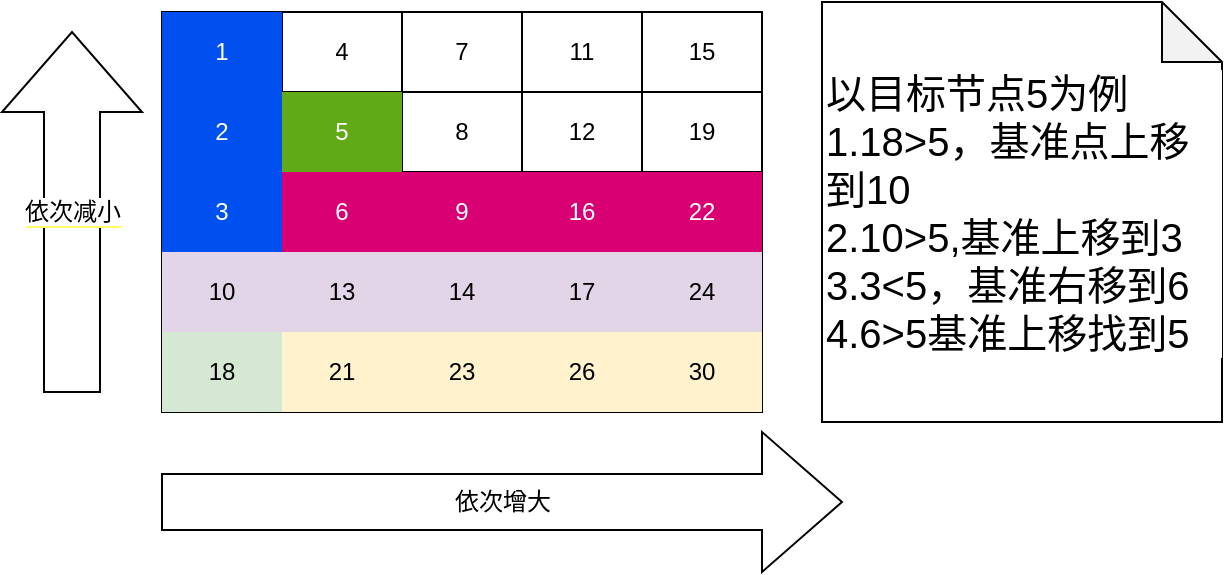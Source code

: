 <mxfile version="15.8.7" type="device"><diagram id="G0-fVtLPvC1sJySAcP1G" name="第 1 页"><mxGraphModel dx="1102" dy="865" grid="1" gridSize="10" guides="1" tooltips="1" connect="1" arrows="1" fold="1" page="1" pageScale="1" pageWidth="827" pageHeight="1169" math="0" shadow="0"><root><mxCell id="0"/><mxCell id="1" parent="0"/><mxCell id="bySm8vZBtIBF3txJYZ4w-1" value="" style="shape=table;startSize=0;container=1;collapsible=0;childLayout=tableLayout;" vertex="1" parent="1"><mxGeometry x="260" y="360" width="300" height="200" as="geometry"/></mxCell><mxCell id="bySm8vZBtIBF3txJYZ4w-2" value="" style="shape=partialRectangle;collapsible=0;dropTarget=0;pointerEvents=0;fillColor=none;top=0;left=0;bottom=0;right=0;points=[[0,0.5],[1,0.5]];portConstraint=eastwest;" vertex="1" parent="bySm8vZBtIBF3txJYZ4w-1"><mxGeometry width="300" height="40" as="geometry"/></mxCell><mxCell id="bySm8vZBtIBF3txJYZ4w-3" value="1" style="shape=partialRectangle;html=1;whiteSpace=wrap;connectable=0;overflow=hidden;fillColor=#0050ef;top=0;left=0;bottom=0;right=0;pointerEvents=1;fontColor=#ffffff;strokeColor=#001DBC;" vertex="1" parent="bySm8vZBtIBF3txJYZ4w-2"><mxGeometry width="60" height="40" as="geometry"><mxRectangle width="60" height="40" as="alternateBounds"/></mxGeometry></mxCell><mxCell id="bySm8vZBtIBF3txJYZ4w-4" value="4" style="shape=partialRectangle;html=1;whiteSpace=wrap;connectable=0;overflow=hidden;fillColor=none;top=0;left=0;bottom=0;right=0;pointerEvents=1;" vertex="1" parent="bySm8vZBtIBF3txJYZ4w-2"><mxGeometry x="60" width="60" height="40" as="geometry"><mxRectangle width="60" height="40" as="alternateBounds"/></mxGeometry></mxCell><mxCell id="bySm8vZBtIBF3txJYZ4w-5" value="7" style="shape=partialRectangle;html=1;whiteSpace=wrap;connectable=0;overflow=hidden;fillColor=none;top=0;left=0;bottom=0;right=0;pointerEvents=1;" vertex="1" parent="bySm8vZBtIBF3txJYZ4w-2"><mxGeometry x="120" width="60" height="40" as="geometry"><mxRectangle width="60" height="40" as="alternateBounds"/></mxGeometry></mxCell><mxCell id="bySm8vZBtIBF3txJYZ4w-6" value="11" style="shape=partialRectangle;html=1;whiteSpace=wrap;connectable=0;overflow=hidden;fillColor=none;top=0;left=0;bottom=0;right=0;pointerEvents=1;" vertex="1" parent="bySm8vZBtIBF3txJYZ4w-2"><mxGeometry x="180" width="60" height="40" as="geometry"><mxRectangle width="60" height="40" as="alternateBounds"/></mxGeometry></mxCell><mxCell id="bySm8vZBtIBF3txJYZ4w-7" value="15" style="shape=partialRectangle;html=1;whiteSpace=wrap;connectable=0;overflow=hidden;fillColor=none;top=0;left=0;bottom=0;right=0;pointerEvents=1;" vertex="1" parent="bySm8vZBtIBF3txJYZ4w-2"><mxGeometry x="240" width="60" height="40" as="geometry"><mxRectangle width="60" height="40" as="alternateBounds"/></mxGeometry></mxCell><mxCell id="bySm8vZBtIBF3txJYZ4w-8" value="" style="shape=partialRectangle;collapsible=0;dropTarget=0;pointerEvents=0;fillColor=none;top=0;left=0;bottom=0;right=0;points=[[0,0.5],[1,0.5]];portConstraint=eastwest;" vertex="1" parent="bySm8vZBtIBF3txJYZ4w-1"><mxGeometry y="40" width="300" height="40" as="geometry"/></mxCell><mxCell id="bySm8vZBtIBF3txJYZ4w-9" value="2" style="shape=partialRectangle;html=1;whiteSpace=wrap;connectable=0;overflow=hidden;fillColor=#0050ef;top=0;left=0;bottom=0;right=0;pointerEvents=1;fontColor=#ffffff;strokeColor=#001DBC;" vertex="1" parent="bySm8vZBtIBF3txJYZ4w-8"><mxGeometry width="60" height="40" as="geometry"><mxRectangle width="60" height="40" as="alternateBounds"/></mxGeometry></mxCell><mxCell id="bySm8vZBtIBF3txJYZ4w-10" value="5" style="shape=partialRectangle;html=1;whiteSpace=wrap;connectable=0;overflow=hidden;fillColor=#60a917;top=0;left=0;bottom=0;right=0;pointerEvents=1;fontColor=#ffffff;strokeColor=#2D7600;" vertex="1" parent="bySm8vZBtIBF3txJYZ4w-8"><mxGeometry x="60" width="60" height="40" as="geometry"><mxRectangle width="60" height="40" as="alternateBounds"/></mxGeometry></mxCell><mxCell id="bySm8vZBtIBF3txJYZ4w-11" value="8" style="shape=partialRectangle;html=1;whiteSpace=wrap;connectable=0;overflow=hidden;fillColor=none;top=0;left=0;bottom=0;right=0;pointerEvents=1;" vertex="1" parent="bySm8vZBtIBF3txJYZ4w-8"><mxGeometry x="120" width="60" height="40" as="geometry"><mxRectangle width="60" height="40" as="alternateBounds"/></mxGeometry></mxCell><mxCell id="bySm8vZBtIBF3txJYZ4w-12" value="12" style="shape=partialRectangle;html=1;whiteSpace=wrap;connectable=0;overflow=hidden;fillColor=none;top=0;left=0;bottom=0;right=0;pointerEvents=1;" vertex="1" parent="bySm8vZBtIBF3txJYZ4w-8"><mxGeometry x="180" width="60" height="40" as="geometry"><mxRectangle width="60" height="40" as="alternateBounds"/></mxGeometry></mxCell><mxCell id="bySm8vZBtIBF3txJYZ4w-13" value="19" style="shape=partialRectangle;html=1;whiteSpace=wrap;connectable=0;overflow=hidden;fillColor=none;top=0;left=0;bottom=0;right=0;pointerEvents=1;" vertex="1" parent="bySm8vZBtIBF3txJYZ4w-8"><mxGeometry x="240" width="60" height="40" as="geometry"><mxRectangle width="60" height="40" as="alternateBounds"/></mxGeometry></mxCell><mxCell id="bySm8vZBtIBF3txJYZ4w-14" value="" style="shape=partialRectangle;collapsible=0;dropTarget=0;pointerEvents=0;fillColor=none;top=0;left=0;bottom=0;right=0;points=[[0,0.5],[1,0.5]];portConstraint=eastwest;" vertex="1" parent="bySm8vZBtIBF3txJYZ4w-1"><mxGeometry y="80" width="300" height="40" as="geometry"/></mxCell><mxCell id="bySm8vZBtIBF3txJYZ4w-15" value="3" style="shape=partialRectangle;html=1;whiteSpace=wrap;connectable=0;overflow=hidden;fillColor=#0050ef;top=0;left=0;bottom=0;right=0;pointerEvents=1;fontColor=#ffffff;strokeColor=#001DBC;" vertex="1" parent="bySm8vZBtIBF3txJYZ4w-14"><mxGeometry width="60" height="40" as="geometry"><mxRectangle width="60" height="40" as="alternateBounds"/></mxGeometry></mxCell><mxCell id="bySm8vZBtIBF3txJYZ4w-16" value="6" style="shape=partialRectangle;html=1;whiteSpace=wrap;connectable=0;overflow=hidden;fillColor=#d80073;top=0;left=0;bottom=0;right=0;pointerEvents=1;fontColor=#ffffff;strokeColor=#A50040;" vertex="1" parent="bySm8vZBtIBF3txJYZ4w-14"><mxGeometry x="60" width="60" height="40" as="geometry"><mxRectangle width="60" height="40" as="alternateBounds"/></mxGeometry></mxCell><mxCell id="bySm8vZBtIBF3txJYZ4w-17" value="9" style="shape=partialRectangle;html=1;whiteSpace=wrap;connectable=0;overflow=hidden;fillColor=#d80073;top=0;left=0;bottom=0;right=0;pointerEvents=1;fontColor=#ffffff;strokeColor=#A50040;" vertex="1" parent="bySm8vZBtIBF3txJYZ4w-14"><mxGeometry x="120" width="60" height="40" as="geometry"><mxRectangle width="60" height="40" as="alternateBounds"/></mxGeometry></mxCell><mxCell id="bySm8vZBtIBF3txJYZ4w-18" value="16" style="shape=partialRectangle;html=1;whiteSpace=wrap;connectable=0;overflow=hidden;fillColor=#d80073;top=0;left=0;bottom=0;right=0;pointerEvents=1;fontColor=#ffffff;strokeColor=#A50040;" vertex="1" parent="bySm8vZBtIBF3txJYZ4w-14"><mxGeometry x="180" width="60" height="40" as="geometry"><mxRectangle width="60" height="40" as="alternateBounds"/></mxGeometry></mxCell><mxCell id="bySm8vZBtIBF3txJYZ4w-19" value="22" style="shape=partialRectangle;html=1;whiteSpace=wrap;connectable=0;overflow=hidden;fillColor=#d80073;top=0;left=0;bottom=0;right=0;pointerEvents=1;fontColor=#ffffff;strokeColor=#A50040;" vertex="1" parent="bySm8vZBtIBF3txJYZ4w-14"><mxGeometry x="240" width="60" height="40" as="geometry"><mxRectangle width="60" height="40" as="alternateBounds"/></mxGeometry></mxCell><mxCell id="bySm8vZBtIBF3txJYZ4w-20" value="" style="shape=partialRectangle;collapsible=0;dropTarget=0;pointerEvents=0;fillColor=none;top=0;left=0;bottom=0;right=0;points=[[0,0.5],[1,0.5]];portConstraint=eastwest;" vertex="1" parent="bySm8vZBtIBF3txJYZ4w-1"><mxGeometry y="120" width="300" height="40" as="geometry"/></mxCell><mxCell id="bySm8vZBtIBF3txJYZ4w-21" value="10" style="shape=partialRectangle;html=1;whiteSpace=wrap;connectable=0;overflow=hidden;top=0;left=0;bottom=0;right=0;pointerEvents=1;fillColor=#e1d5e7;strokeColor=#9673a6;" vertex="1" parent="bySm8vZBtIBF3txJYZ4w-20"><mxGeometry width="60" height="40" as="geometry"><mxRectangle width="60" height="40" as="alternateBounds"/></mxGeometry></mxCell><mxCell id="bySm8vZBtIBF3txJYZ4w-22" value="13" style="shape=partialRectangle;html=1;whiteSpace=wrap;connectable=0;overflow=hidden;fillColor=#e1d5e7;top=0;left=0;bottom=0;right=0;pointerEvents=1;strokeColor=#9673a6;" vertex="1" parent="bySm8vZBtIBF3txJYZ4w-20"><mxGeometry x="60" width="60" height="40" as="geometry"><mxRectangle width="60" height="40" as="alternateBounds"/></mxGeometry></mxCell><mxCell id="bySm8vZBtIBF3txJYZ4w-23" value="14" style="shape=partialRectangle;html=1;whiteSpace=wrap;connectable=0;overflow=hidden;fillColor=#e1d5e7;top=0;left=0;bottom=0;right=0;pointerEvents=1;strokeColor=#9673a6;" vertex="1" parent="bySm8vZBtIBF3txJYZ4w-20"><mxGeometry x="120" width="60" height="40" as="geometry"><mxRectangle width="60" height="40" as="alternateBounds"/></mxGeometry></mxCell><mxCell id="bySm8vZBtIBF3txJYZ4w-24" value="17" style="shape=partialRectangle;html=1;whiteSpace=wrap;connectable=0;overflow=hidden;fillColor=#e1d5e7;top=0;left=0;bottom=0;right=0;pointerEvents=1;strokeColor=#9673a6;" vertex="1" parent="bySm8vZBtIBF3txJYZ4w-20"><mxGeometry x="180" width="60" height="40" as="geometry"><mxRectangle width="60" height="40" as="alternateBounds"/></mxGeometry></mxCell><mxCell id="bySm8vZBtIBF3txJYZ4w-25" value="24" style="shape=partialRectangle;html=1;whiteSpace=wrap;connectable=0;overflow=hidden;fillColor=#e1d5e7;top=0;left=0;bottom=0;right=0;pointerEvents=1;strokeColor=#9673a6;" vertex="1" parent="bySm8vZBtIBF3txJYZ4w-20"><mxGeometry x="240" width="60" height="40" as="geometry"><mxRectangle width="60" height="40" as="alternateBounds"/></mxGeometry></mxCell><mxCell id="bySm8vZBtIBF3txJYZ4w-30" style="shape=partialRectangle;collapsible=0;dropTarget=0;pointerEvents=0;fillColor=none;top=0;left=0;bottom=0;right=0;points=[[0,0.5],[1,0.5]];portConstraint=eastwest;" vertex="1" parent="bySm8vZBtIBF3txJYZ4w-1"><mxGeometry y="160" width="300" height="40" as="geometry"/></mxCell><mxCell id="bySm8vZBtIBF3txJYZ4w-31" value="18" style="shape=partialRectangle;html=1;whiteSpace=wrap;connectable=0;overflow=hidden;fillColor=#d5e8d4;top=0;left=0;bottom=0;right=0;pointerEvents=1;strokeColor=#82b366;" vertex="1" parent="bySm8vZBtIBF3txJYZ4w-30"><mxGeometry width="60" height="40" as="geometry"><mxRectangle width="60" height="40" as="alternateBounds"/></mxGeometry></mxCell><mxCell id="bySm8vZBtIBF3txJYZ4w-32" value="21" style="shape=partialRectangle;html=1;whiteSpace=wrap;connectable=0;overflow=hidden;fillColor=#fff2cc;top=0;left=0;bottom=0;right=0;pointerEvents=1;strokeColor=#d6b656;" vertex="1" parent="bySm8vZBtIBF3txJYZ4w-30"><mxGeometry x="60" width="60" height="40" as="geometry"><mxRectangle width="60" height="40" as="alternateBounds"/></mxGeometry></mxCell><mxCell id="bySm8vZBtIBF3txJYZ4w-33" value="23" style="shape=partialRectangle;html=1;whiteSpace=wrap;connectable=0;overflow=hidden;fillColor=#fff2cc;top=0;left=0;bottom=0;right=0;pointerEvents=1;strokeColor=#d6b656;" vertex="1" parent="bySm8vZBtIBF3txJYZ4w-30"><mxGeometry x="120" width="60" height="40" as="geometry"><mxRectangle width="60" height="40" as="alternateBounds"/></mxGeometry></mxCell><mxCell id="bySm8vZBtIBF3txJYZ4w-34" value="26" style="shape=partialRectangle;html=1;whiteSpace=wrap;connectable=0;overflow=hidden;fillColor=#fff2cc;top=0;left=0;bottom=0;right=0;pointerEvents=1;strokeColor=#d6b656;" vertex="1" parent="bySm8vZBtIBF3txJYZ4w-30"><mxGeometry x="180" width="60" height="40" as="geometry"><mxRectangle width="60" height="40" as="alternateBounds"/></mxGeometry></mxCell><mxCell id="bySm8vZBtIBF3txJYZ4w-35" value="30" style="shape=partialRectangle;html=1;whiteSpace=wrap;connectable=0;overflow=hidden;fillColor=#fff2cc;top=0;left=0;bottom=0;right=0;pointerEvents=1;strokeColor=#d6b656;" vertex="1" parent="bySm8vZBtIBF3txJYZ4w-30"><mxGeometry x="240" width="60" height="40" as="geometry"><mxRectangle width="60" height="40" as="alternateBounds"/></mxGeometry></mxCell><mxCell id="bySm8vZBtIBF3txJYZ4w-36" value="&lt;span style=&quot;background-color: rgb(255 , 255 , 255)&quot;&gt;依次减小&lt;/span&gt;" style="html=1;shadow=0;dashed=0;align=center;verticalAlign=middle;shape=mxgraph.arrows2.arrow;dy=0.6;dx=40;direction=north;notch=0;labelBackgroundColor=#FFFF66;" vertex="1" parent="1"><mxGeometry x="180" y="370" width="70" height="180" as="geometry"/></mxCell><mxCell id="bySm8vZBtIBF3txJYZ4w-37" value="依次增大" style="html=1;shadow=0;dashed=0;align=center;verticalAlign=middle;shape=mxgraph.arrows2.arrow;dy=0.6;dx=40;notch=0;labelBackgroundColor=#FFFFFF;" vertex="1" parent="1"><mxGeometry x="260" y="570" width="340" height="70" as="geometry"/></mxCell><mxCell id="bySm8vZBtIBF3txJYZ4w-38" value="&lt;span style=&quot;background-color: rgb(255 , 255 , 255) ; font-size: 20px&quot;&gt;&lt;font style=&quot;font-size: 20px&quot;&gt;以目标节点5为例&lt;br&gt;1.18&amp;gt;5，基准点上移到10&lt;br&gt;2.10&amp;gt;5,基准上移到3&lt;br&gt;3.3&amp;lt;5，基准右移到6&lt;br&gt;&lt;/font&gt;&lt;/span&gt;&lt;div style=&quot;font-size: 20px&quot;&gt;&lt;span style=&quot;background-color: rgb(255 , 255 , 255)&quot;&gt;&lt;font style=&quot;font-size: 20px&quot;&gt;4.6&amp;gt;5基准上移找到5&lt;/font&gt;&lt;/span&gt;&lt;/div&gt;" style="shape=note;whiteSpace=wrap;html=1;backgroundOutline=1;darkOpacity=0.05;labelBackgroundColor=#FFFFFF;align=left;" vertex="1" parent="1"><mxGeometry x="590" y="355" width="200" height="210" as="geometry"/></mxCell></root></mxGraphModel></diagram></mxfile>